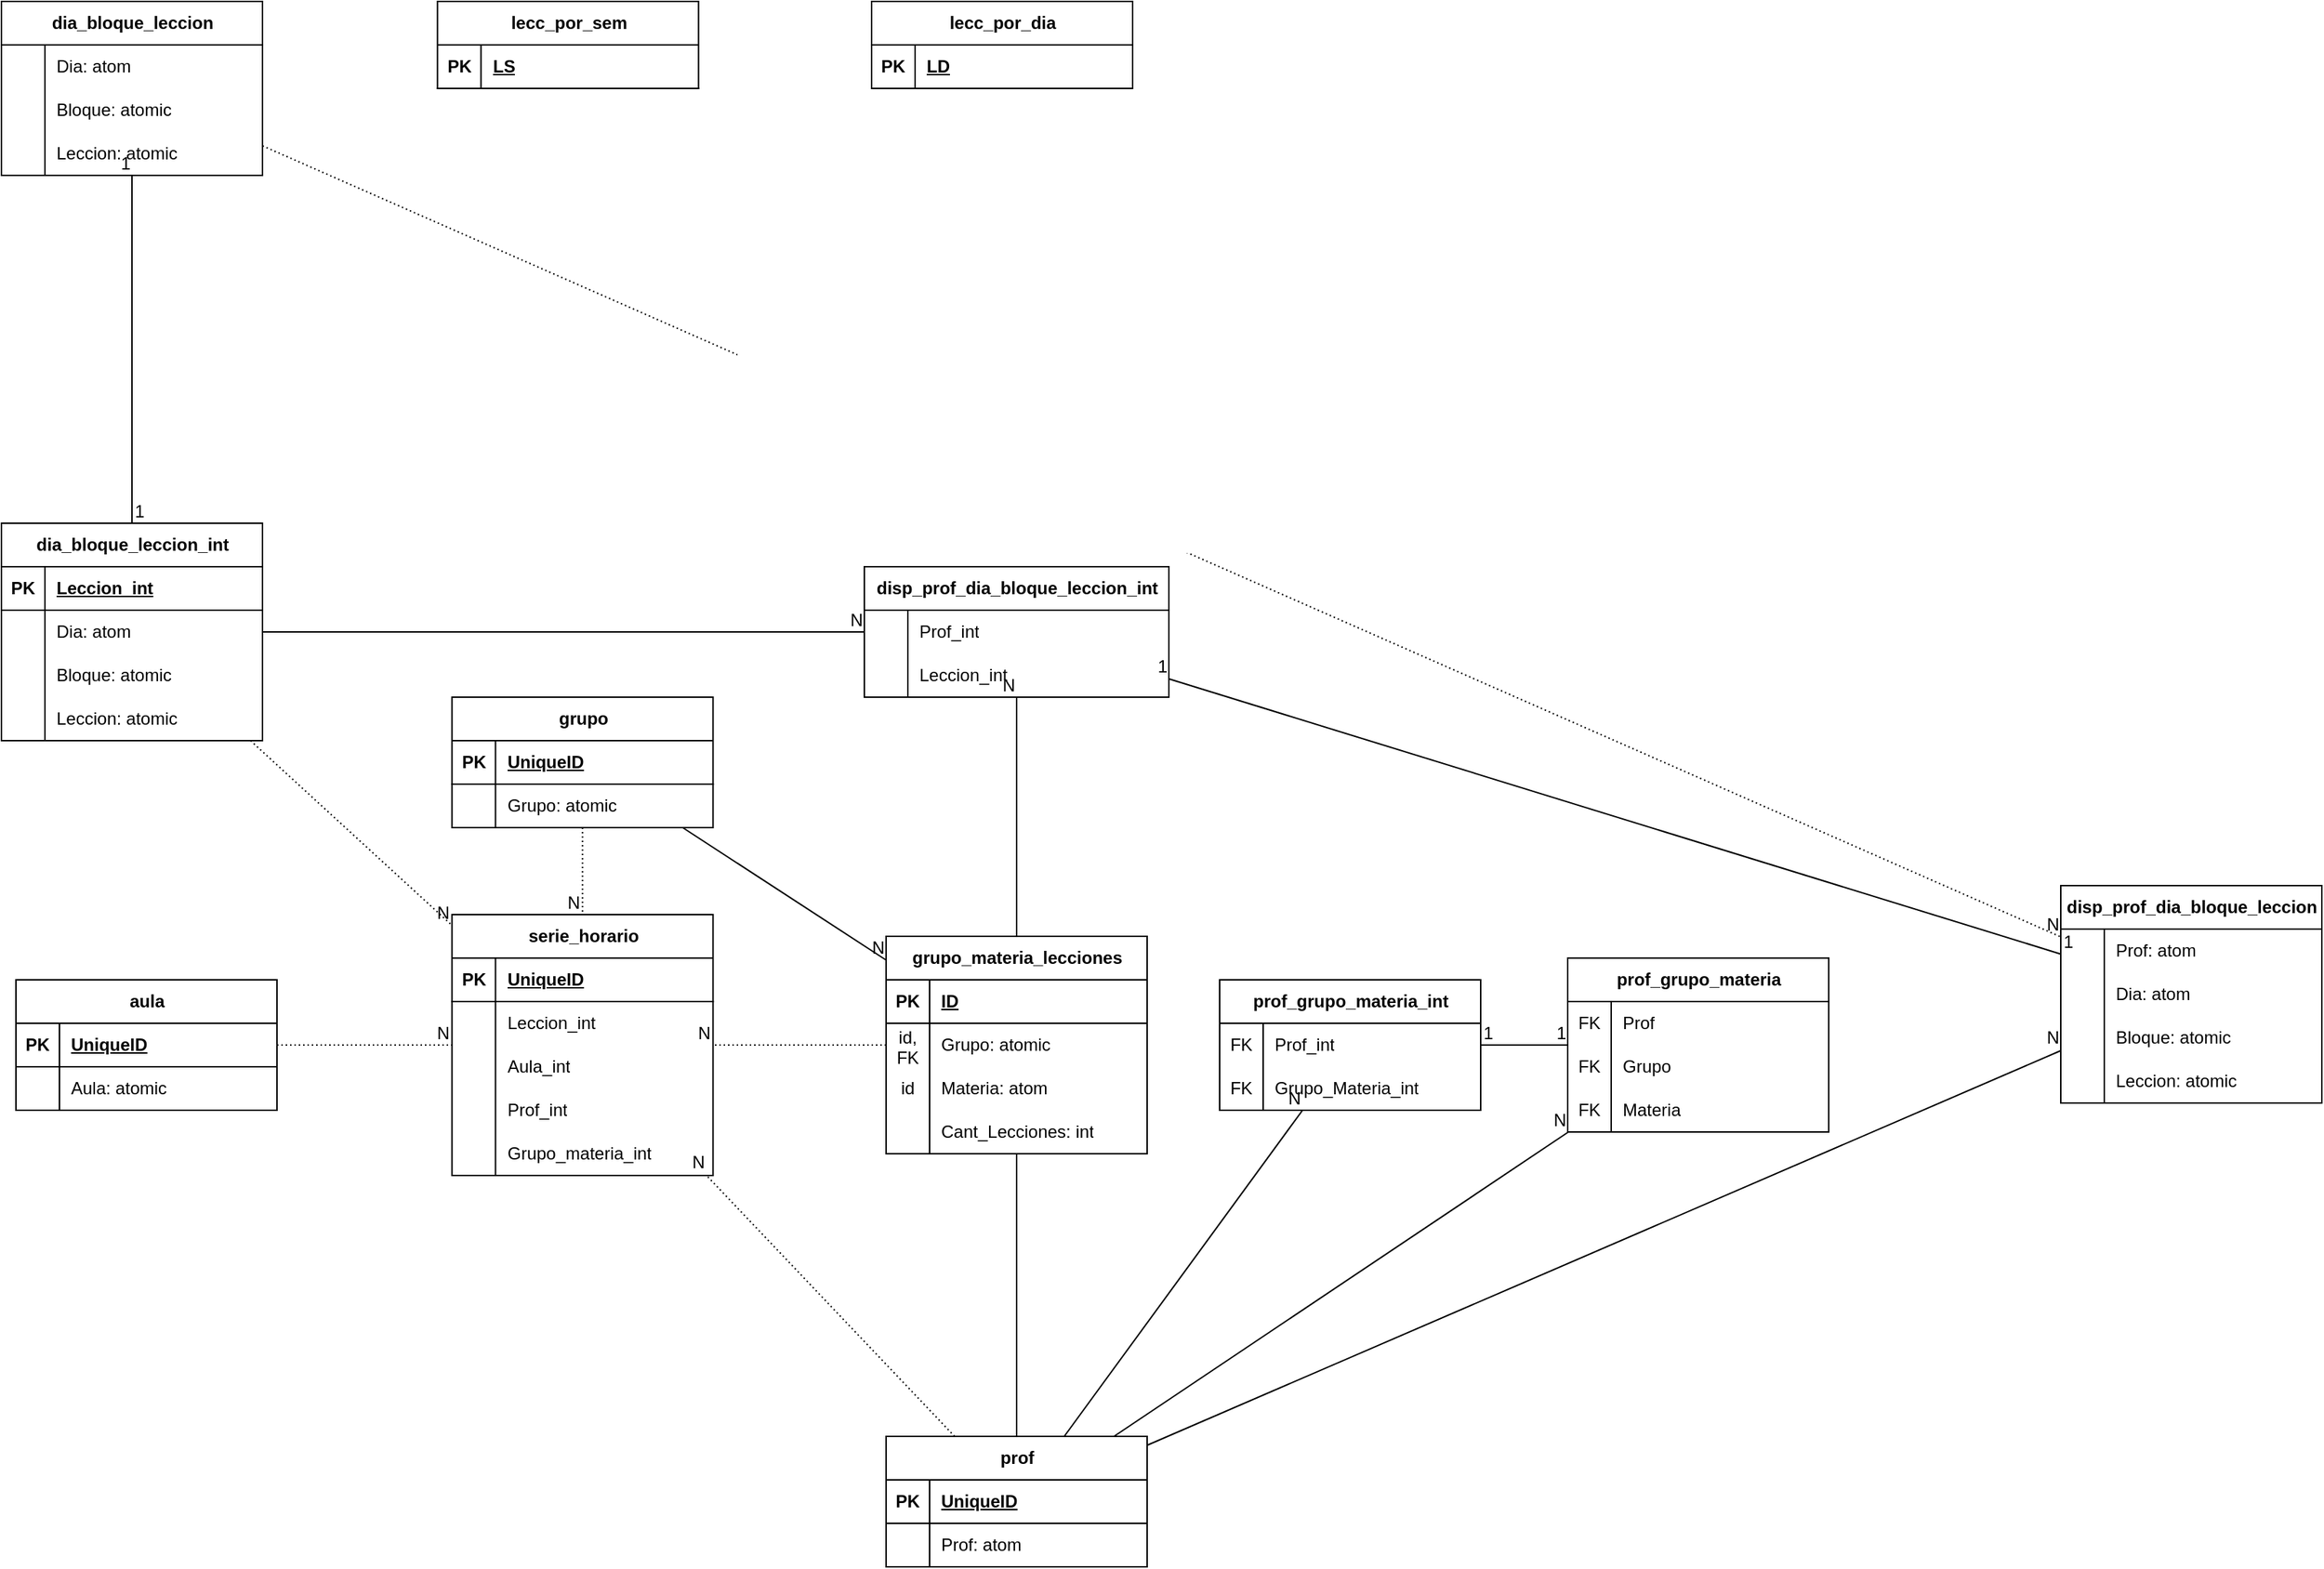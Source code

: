 <mxfile version="28.0.6">
  <diagram name="Page-1" id="GeTILX0_y5l8tgD7iR8F">
    <mxGraphModel dx="2225" dy="1117" grid="1" gridSize="10" guides="1" tooltips="1" connect="1" arrows="1" fold="1" page="1" pageScale="1" pageWidth="1100" pageHeight="850" math="0" shadow="0">
      <root>
        <mxCell id="0" />
        <mxCell id="1" parent="0" />
        <mxCell id="hDhLvtuu5sf_86cTKNf_-22" value="grupo" style="shape=table;startSize=30;container=1;collapsible=1;childLayout=tableLayout;fixedRows=1;rowLines=0;fontStyle=1;align=center;resizeLast=1;html=1;" vertex="1" parent="1">
          <mxGeometry x="490.68" y="520" width="180" height="90" as="geometry">
            <mxRectangle x="190" y="260" width="70" height="30" as="alternateBounds" />
          </mxGeometry>
        </mxCell>
        <mxCell id="hDhLvtuu5sf_86cTKNf_-23" value="" style="shape=tableRow;horizontal=0;startSize=0;swimlaneHead=0;swimlaneBody=0;fillColor=none;collapsible=0;dropTarget=0;points=[[0,0.5],[1,0.5]];portConstraint=eastwest;top=0;left=0;right=0;bottom=1;" vertex="1" parent="hDhLvtuu5sf_86cTKNf_-22">
          <mxGeometry y="30" width="180" height="30" as="geometry" />
        </mxCell>
        <mxCell id="hDhLvtuu5sf_86cTKNf_-24" value="PK" style="shape=partialRectangle;connectable=0;fillColor=none;top=0;left=0;bottom=0;right=0;fontStyle=1;overflow=hidden;whiteSpace=wrap;html=1;" vertex="1" parent="hDhLvtuu5sf_86cTKNf_-23">
          <mxGeometry width="30" height="30" as="geometry">
            <mxRectangle width="30" height="30" as="alternateBounds" />
          </mxGeometry>
        </mxCell>
        <mxCell id="hDhLvtuu5sf_86cTKNf_-25" value="UniqueID" style="shape=partialRectangle;connectable=0;fillColor=none;top=0;left=0;bottom=0;right=0;align=left;spacingLeft=6;fontStyle=5;overflow=hidden;whiteSpace=wrap;html=1;" vertex="1" parent="hDhLvtuu5sf_86cTKNf_-23">
          <mxGeometry x="30" width="150" height="30" as="geometry">
            <mxRectangle width="150" height="30" as="alternateBounds" />
          </mxGeometry>
        </mxCell>
        <mxCell id="hDhLvtuu5sf_86cTKNf_-26" value="" style="shape=tableRow;horizontal=0;startSize=0;swimlaneHead=0;swimlaneBody=0;fillColor=none;collapsible=0;dropTarget=0;points=[[0,0.5],[1,0.5]];portConstraint=eastwest;top=0;left=0;right=0;bottom=0;" vertex="1" parent="hDhLvtuu5sf_86cTKNf_-22">
          <mxGeometry y="60" width="180" height="30" as="geometry" />
        </mxCell>
        <mxCell id="hDhLvtuu5sf_86cTKNf_-27" value="" style="shape=partialRectangle;connectable=0;fillColor=none;top=0;left=0;bottom=0;right=0;editable=1;overflow=hidden;whiteSpace=wrap;html=1;" vertex="1" parent="hDhLvtuu5sf_86cTKNf_-26">
          <mxGeometry width="30" height="30" as="geometry">
            <mxRectangle width="30" height="30" as="alternateBounds" />
          </mxGeometry>
        </mxCell>
        <mxCell id="hDhLvtuu5sf_86cTKNf_-28" value="Grupo: atomic" style="shape=partialRectangle;connectable=0;fillColor=none;top=0;left=0;bottom=0;right=0;align=left;spacingLeft=6;overflow=hidden;whiteSpace=wrap;html=1;" vertex="1" parent="hDhLvtuu5sf_86cTKNf_-26">
          <mxGeometry x="30" width="150" height="30" as="geometry">
            <mxRectangle width="150" height="30" as="alternateBounds" />
          </mxGeometry>
        </mxCell>
        <mxCell id="hDhLvtuu5sf_86cTKNf_-56" value="lecc_por_dia" style="shape=table;startSize=30;container=1;collapsible=1;childLayout=tableLayout;fixedRows=1;rowLines=0;fontStyle=1;align=center;resizeLast=1;html=1;" vertex="1" parent="1">
          <mxGeometry x="780" y="40" width="180" height="60" as="geometry" />
        </mxCell>
        <mxCell id="hDhLvtuu5sf_86cTKNf_-57" value="" style="shape=tableRow;horizontal=0;startSize=0;swimlaneHead=0;swimlaneBody=0;fillColor=none;collapsible=0;dropTarget=0;points=[[0,0.5],[1,0.5]];portConstraint=eastwest;top=0;left=0;right=0;bottom=1;" vertex="1" parent="hDhLvtuu5sf_86cTKNf_-56">
          <mxGeometry y="30" width="180" height="30" as="geometry" />
        </mxCell>
        <mxCell id="hDhLvtuu5sf_86cTKNf_-58" value="PK" style="shape=partialRectangle;connectable=0;fillColor=none;top=0;left=0;bottom=0;right=0;fontStyle=1;overflow=hidden;whiteSpace=wrap;html=1;" vertex="1" parent="hDhLvtuu5sf_86cTKNf_-57">
          <mxGeometry width="30" height="30" as="geometry">
            <mxRectangle width="30" height="30" as="alternateBounds" />
          </mxGeometry>
        </mxCell>
        <mxCell id="hDhLvtuu5sf_86cTKNf_-59" value="LD" style="shape=partialRectangle;connectable=0;fillColor=none;top=0;left=0;bottom=0;right=0;align=left;spacingLeft=6;fontStyle=5;overflow=hidden;whiteSpace=wrap;html=1;" vertex="1" parent="hDhLvtuu5sf_86cTKNf_-57">
          <mxGeometry x="30" width="150" height="30" as="geometry">
            <mxRectangle width="150" height="30" as="alternateBounds" />
          </mxGeometry>
        </mxCell>
        <mxCell id="hDhLvtuu5sf_86cTKNf_-61" value="aula" style="shape=table;startSize=30;container=1;collapsible=1;childLayout=tableLayout;fixedRows=1;rowLines=0;fontStyle=1;align=center;resizeLast=1;html=1;" vertex="1" parent="1">
          <mxGeometry x="190" y="715" width="180" height="90" as="geometry">
            <mxRectangle x="190" y="260" width="70" height="30" as="alternateBounds" />
          </mxGeometry>
        </mxCell>
        <mxCell id="hDhLvtuu5sf_86cTKNf_-62" value="" style="shape=tableRow;horizontal=0;startSize=0;swimlaneHead=0;swimlaneBody=0;fillColor=none;collapsible=0;dropTarget=0;points=[[0,0.5],[1,0.5]];portConstraint=eastwest;top=0;left=0;right=0;bottom=1;" vertex="1" parent="hDhLvtuu5sf_86cTKNf_-61">
          <mxGeometry y="30" width="180" height="30" as="geometry" />
        </mxCell>
        <mxCell id="hDhLvtuu5sf_86cTKNf_-63" value="PK" style="shape=partialRectangle;connectable=0;fillColor=none;top=0;left=0;bottom=0;right=0;fontStyle=1;overflow=hidden;whiteSpace=wrap;html=1;" vertex="1" parent="hDhLvtuu5sf_86cTKNf_-62">
          <mxGeometry width="30" height="30" as="geometry">
            <mxRectangle width="30" height="30" as="alternateBounds" />
          </mxGeometry>
        </mxCell>
        <mxCell id="hDhLvtuu5sf_86cTKNf_-64" value="UniqueID" style="shape=partialRectangle;connectable=0;fillColor=none;top=0;left=0;bottom=0;right=0;align=left;spacingLeft=6;fontStyle=5;overflow=hidden;whiteSpace=wrap;html=1;" vertex="1" parent="hDhLvtuu5sf_86cTKNf_-62">
          <mxGeometry x="30" width="150" height="30" as="geometry">
            <mxRectangle width="150" height="30" as="alternateBounds" />
          </mxGeometry>
        </mxCell>
        <mxCell id="hDhLvtuu5sf_86cTKNf_-65" value="" style="shape=tableRow;horizontal=0;startSize=0;swimlaneHead=0;swimlaneBody=0;fillColor=none;collapsible=0;dropTarget=0;points=[[0,0.5],[1,0.5]];portConstraint=eastwest;top=0;left=0;right=0;bottom=0;" vertex="1" parent="hDhLvtuu5sf_86cTKNf_-61">
          <mxGeometry y="60" width="180" height="30" as="geometry" />
        </mxCell>
        <mxCell id="hDhLvtuu5sf_86cTKNf_-66" value="" style="shape=partialRectangle;connectable=0;fillColor=none;top=0;left=0;bottom=0;right=0;editable=1;overflow=hidden;whiteSpace=wrap;html=1;" vertex="1" parent="hDhLvtuu5sf_86cTKNf_-65">
          <mxGeometry width="30" height="30" as="geometry">
            <mxRectangle width="30" height="30" as="alternateBounds" />
          </mxGeometry>
        </mxCell>
        <mxCell id="hDhLvtuu5sf_86cTKNf_-67" value="Aula: atomic" style="shape=partialRectangle;connectable=0;fillColor=none;top=0;left=0;bottom=0;right=0;align=left;spacingLeft=6;overflow=hidden;whiteSpace=wrap;html=1;" vertex="1" parent="hDhLvtuu5sf_86cTKNf_-65">
          <mxGeometry x="30" width="150" height="30" as="geometry">
            <mxRectangle width="150" height="30" as="alternateBounds" />
          </mxGeometry>
        </mxCell>
        <mxCell id="hDhLvtuu5sf_86cTKNf_-72" value="prof" style="shape=table;startSize=30;container=1;collapsible=1;childLayout=tableLayout;fixedRows=1;rowLines=0;fontStyle=1;align=center;resizeLast=1;html=1;" vertex="1" parent="1">
          <mxGeometry x="790" y="1030" width="180" height="90" as="geometry">
            <mxRectangle x="190" y="260" width="70" height="30" as="alternateBounds" />
          </mxGeometry>
        </mxCell>
        <mxCell id="hDhLvtuu5sf_86cTKNf_-73" value="" style="shape=tableRow;horizontal=0;startSize=0;swimlaneHead=0;swimlaneBody=0;fillColor=none;collapsible=0;dropTarget=0;points=[[0,0.5],[1,0.5]];portConstraint=eastwest;top=0;left=0;right=0;bottom=1;" vertex="1" parent="hDhLvtuu5sf_86cTKNf_-72">
          <mxGeometry y="30" width="180" height="30" as="geometry" />
        </mxCell>
        <mxCell id="hDhLvtuu5sf_86cTKNf_-74" value="PK" style="shape=partialRectangle;connectable=0;fillColor=none;top=0;left=0;bottom=0;right=0;fontStyle=1;overflow=hidden;whiteSpace=wrap;html=1;" vertex="1" parent="hDhLvtuu5sf_86cTKNf_-73">
          <mxGeometry width="30" height="30" as="geometry">
            <mxRectangle width="30" height="30" as="alternateBounds" />
          </mxGeometry>
        </mxCell>
        <mxCell id="hDhLvtuu5sf_86cTKNf_-75" value="UniqueID" style="shape=partialRectangle;connectable=0;fillColor=none;top=0;left=0;bottom=0;right=0;align=left;spacingLeft=6;fontStyle=5;overflow=hidden;whiteSpace=wrap;html=1;" vertex="1" parent="hDhLvtuu5sf_86cTKNf_-73">
          <mxGeometry x="30" width="150" height="30" as="geometry">
            <mxRectangle width="150" height="30" as="alternateBounds" />
          </mxGeometry>
        </mxCell>
        <mxCell id="hDhLvtuu5sf_86cTKNf_-76" value="" style="shape=tableRow;horizontal=0;startSize=0;swimlaneHead=0;swimlaneBody=0;fillColor=none;collapsible=0;dropTarget=0;points=[[0,0.5],[1,0.5]];portConstraint=eastwest;top=0;left=0;right=0;bottom=0;" vertex="1" parent="hDhLvtuu5sf_86cTKNf_-72">
          <mxGeometry y="60" width="180" height="30" as="geometry" />
        </mxCell>
        <mxCell id="hDhLvtuu5sf_86cTKNf_-77" value="" style="shape=partialRectangle;connectable=0;fillColor=none;top=0;left=0;bottom=0;right=0;editable=1;overflow=hidden;whiteSpace=wrap;html=1;" vertex="1" parent="hDhLvtuu5sf_86cTKNf_-76">
          <mxGeometry width="30" height="30" as="geometry">
            <mxRectangle width="30" height="30" as="alternateBounds" />
          </mxGeometry>
        </mxCell>
        <mxCell id="hDhLvtuu5sf_86cTKNf_-78" value="Prof: atom" style="shape=partialRectangle;connectable=0;fillColor=none;top=0;left=0;bottom=0;right=0;align=left;spacingLeft=6;overflow=hidden;whiteSpace=wrap;html=1;" vertex="1" parent="hDhLvtuu5sf_86cTKNf_-76">
          <mxGeometry x="30" width="150" height="30" as="geometry">
            <mxRectangle width="150" height="30" as="alternateBounds" />
          </mxGeometry>
        </mxCell>
        <mxCell id="hDhLvtuu5sf_86cTKNf_-96" value="prof_grupo_materia" style="shape=table;startSize=30;container=1;collapsible=1;childLayout=tableLayout;fixedRows=1;rowLines=0;fontStyle=1;align=center;resizeLast=1;html=1;" vertex="1" parent="1">
          <mxGeometry x="1260" y="700" width="180" height="120" as="geometry" />
        </mxCell>
        <mxCell id="hDhLvtuu5sf_86cTKNf_-100" value="" style="shape=tableRow;horizontal=0;startSize=0;swimlaneHead=0;swimlaneBody=0;fillColor=none;collapsible=0;dropTarget=0;points=[[0,0.5],[1,0.5]];portConstraint=eastwest;top=0;left=0;right=0;bottom=0;" vertex="1" parent="hDhLvtuu5sf_86cTKNf_-96">
          <mxGeometry y="30" width="180" height="30" as="geometry" />
        </mxCell>
        <mxCell id="hDhLvtuu5sf_86cTKNf_-101" value="FK" style="shape=partialRectangle;connectable=0;fillColor=none;top=0;left=0;bottom=0;right=0;editable=1;overflow=hidden;whiteSpace=wrap;html=1;" vertex="1" parent="hDhLvtuu5sf_86cTKNf_-100">
          <mxGeometry width="30" height="30" as="geometry">
            <mxRectangle width="30" height="30" as="alternateBounds" />
          </mxGeometry>
        </mxCell>
        <mxCell id="hDhLvtuu5sf_86cTKNf_-102" value="Prof" style="shape=partialRectangle;connectable=0;fillColor=none;top=0;left=0;bottom=0;right=0;align=left;spacingLeft=6;overflow=hidden;whiteSpace=wrap;html=1;" vertex="1" parent="hDhLvtuu5sf_86cTKNf_-100">
          <mxGeometry x="30" width="150" height="30" as="geometry">
            <mxRectangle width="150" height="30" as="alternateBounds" />
          </mxGeometry>
        </mxCell>
        <mxCell id="hDhLvtuu5sf_86cTKNf_-103" value="" style="shape=tableRow;horizontal=0;startSize=0;swimlaneHead=0;swimlaneBody=0;fillColor=none;collapsible=0;dropTarget=0;points=[[0,0.5],[1,0.5]];portConstraint=eastwest;top=0;left=0;right=0;bottom=0;" vertex="1" parent="hDhLvtuu5sf_86cTKNf_-96">
          <mxGeometry y="60" width="180" height="30" as="geometry" />
        </mxCell>
        <mxCell id="hDhLvtuu5sf_86cTKNf_-104" value="FK" style="shape=partialRectangle;connectable=0;fillColor=none;top=0;left=0;bottom=0;right=0;editable=1;overflow=hidden;whiteSpace=wrap;html=1;" vertex="1" parent="hDhLvtuu5sf_86cTKNf_-103">
          <mxGeometry width="30" height="30" as="geometry">
            <mxRectangle width="30" height="30" as="alternateBounds" />
          </mxGeometry>
        </mxCell>
        <mxCell id="hDhLvtuu5sf_86cTKNf_-105" value="Grupo" style="shape=partialRectangle;connectable=0;fillColor=none;top=0;left=0;bottom=0;right=0;align=left;spacingLeft=6;overflow=hidden;whiteSpace=wrap;html=1;" vertex="1" parent="hDhLvtuu5sf_86cTKNf_-103">
          <mxGeometry x="30" width="150" height="30" as="geometry">
            <mxRectangle width="150" height="30" as="alternateBounds" />
          </mxGeometry>
        </mxCell>
        <mxCell id="hDhLvtuu5sf_86cTKNf_-106" value="" style="shape=tableRow;horizontal=0;startSize=0;swimlaneHead=0;swimlaneBody=0;fillColor=none;collapsible=0;dropTarget=0;points=[[0,0.5],[1,0.5]];portConstraint=eastwest;top=0;left=0;right=0;bottom=0;" vertex="1" parent="hDhLvtuu5sf_86cTKNf_-96">
          <mxGeometry y="90" width="180" height="30" as="geometry" />
        </mxCell>
        <mxCell id="hDhLvtuu5sf_86cTKNf_-107" value="FK" style="shape=partialRectangle;connectable=0;fillColor=none;top=0;left=0;bottom=0;right=0;editable=1;overflow=hidden;whiteSpace=wrap;html=1;" vertex="1" parent="hDhLvtuu5sf_86cTKNf_-106">
          <mxGeometry width="30" height="30" as="geometry">
            <mxRectangle width="30" height="30" as="alternateBounds" />
          </mxGeometry>
        </mxCell>
        <mxCell id="hDhLvtuu5sf_86cTKNf_-108" value="Materia" style="shape=partialRectangle;connectable=0;fillColor=none;top=0;left=0;bottom=0;right=0;align=left;spacingLeft=6;overflow=hidden;whiteSpace=wrap;html=1;" vertex="1" parent="hDhLvtuu5sf_86cTKNf_-106">
          <mxGeometry x="30" width="150" height="30" as="geometry">
            <mxRectangle width="150" height="30" as="alternateBounds" />
          </mxGeometry>
        </mxCell>
        <mxCell id="hDhLvtuu5sf_86cTKNf_-128" value="serie_horario" style="shape=table;startSize=30;container=1;collapsible=1;childLayout=tableLayout;fixedRows=1;rowLines=0;fontStyle=1;align=center;resizeLast=1;html=1;" vertex="1" parent="1">
          <mxGeometry x="490.68" y="670" width="180" height="180" as="geometry" />
        </mxCell>
        <mxCell id="hDhLvtuu5sf_86cTKNf_-129" value="" style="shape=tableRow;horizontal=0;startSize=0;swimlaneHead=0;swimlaneBody=0;fillColor=none;collapsible=0;dropTarget=0;points=[[0,0.5],[1,0.5]];portConstraint=eastwest;top=0;left=0;right=0;bottom=1;" vertex="1" parent="hDhLvtuu5sf_86cTKNf_-128">
          <mxGeometry y="30" width="180" height="30" as="geometry" />
        </mxCell>
        <mxCell id="hDhLvtuu5sf_86cTKNf_-130" value="PK" style="shape=partialRectangle;connectable=0;fillColor=none;top=0;left=0;bottom=0;right=0;fontStyle=1;overflow=hidden;whiteSpace=wrap;html=1;" vertex="1" parent="hDhLvtuu5sf_86cTKNf_-129">
          <mxGeometry width="30" height="30" as="geometry">
            <mxRectangle width="30" height="30" as="alternateBounds" />
          </mxGeometry>
        </mxCell>
        <mxCell id="hDhLvtuu5sf_86cTKNf_-131" value="UniqueID" style="shape=partialRectangle;connectable=0;fillColor=none;top=0;left=0;bottom=0;right=0;align=left;spacingLeft=6;fontStyle=5;overflow=hidden;whiteSpace=wrap;html=1;" vertex="1" parent="hDhLvtuu5sf_86cTKNf_-129">
          <mxGeometry x="30" width="150" height="30" as="geometry">
            <mxRectangle width="150" height="30" as="alternateBounds" />
          </mxGeometry>
        </mxCell>
        <mxCell id="hDhLvtuu5sf_86cTKNf_-132" value="" style="shape=tableRow;horizontal=0;startSize=0;swimlaneHead=0;swimlaneBody=0;fillColor=none;collapsible=0;dropTarget=0;points=[[0,0.5],[1,0.5]];portConstraint=eastwest;top=0;left=0;right=0;bottom=0;" vertex="1" parent="hDhLvtuu5sf_86cTKNf_-128">
          <mxGeometry y="60" width="180" height="30" as="geometry" />
        </mxCell>
        <mxCell id="hDhLvtuu5sf_86cTKNf_-133" value="" style="shape=partialRectangle;connectable=0;fillColor=none;top=0;left=0;bottom=0;right=0;editable=1;overflow=hidden;whiteSpace=wrap;html=1;" vertex="1" parent="hDhLvtuu5sf_86cTKNf_-132">
          <mxGeometry width="30" height="30" as="geometry">
            <mxRectangle width="30" height="30" as="alternateBounds" />
          </mxGeometry>
        </mxCell>
        <mxCell id="hDhLvtuu5sf_86cTKNf_-134" value="Leccion_int" style="shape=partialRectangle;connectable=0;fillColor=none;top=0;left=0;bottom=0;right=0;align=left;spacingLeft=6;overflow=hidden;whiteSpace=wrap;html=1;" vertex="1" parent="hDhLvtuu5sf_86cTKNf_-132">
          <mxGeometry x="30" width="150" height="30" as="geometry">
            <mxRectangle width="150" height="30" as="alternateBounds" />
          </mxGeometry>
        </mxCell>
        <mxCell id="hDhLvtuu5sf_86cTKNf_-135" value="" style="shape=tableRow;horizontal=0;startSize=0;swimlaneHead=0;swimlaneBody=0;fillColor=none;collapsible=0;dropTarget=0;points=[[0,0.5],[1,0.5]];portConstraint=eastwest;top=0;left=0;right=0;bottom=0;" vertex="1" parent="hDhLvtuu5sf_86cTKNf_-128">
          <mxGeometry y="90" width="180" height="30" as="geometry" />
        </mxCell>
        <mxCell id="hDhLvtuu5sf_86cTKNf_-136" value="" style="shape=partialRectangle;connectable=0;fillColor=none;top=0;left=0;bottom=0;right=0;editable=1;overflow=hidden;whiteSpace=wrap;html=1;" vertex="1" parent="hDhLvtuu5sf_86cTKNf_-135">
          <mxGeometry width="30" height="30" as="geometry">
            <mxRectangle width="30" height="30" as="alternateBounds" />
          </mxGeometry>
        </mxCell>
        <mxCell id="hDhLvtuu5sf_86cTKNf_-137" value="Aula_int" style="shape=partialRectangle;connectable=0;fillColor=none;top=0;left=0;bottom=0;right=0;align=left;spacingLeft=6;overflow=hidden;whiteSpace=wrap;html=1;" vertex="1" parent="hDhLvtuu5sf_86cTKNf_-135">
          <mxGeometry x="30" width="150" height="30" as="geometry">
            <mxRectangle width="150" height="30" as="alternateBounds" />
          </mxGeometry>
        </mxCell>
        <mxCell id="hDhLvtuu5sf_86cTKNf_-138" value="" style="shape=tableRow;horizontal=0;startSize=0;swimlaneHead=0;swimlaneBody=0;fillColor=none;collapsible=0;dropTarget=0;points=[[0,0.5],[1,0.5]];portConstraint=eastwest;top=0;left=0;right=0;bottom=0;" vertex="1" parent="hDhLvtuu5sf_86cTKNf_-128">
          <mxGeometry y="120" width="180" height="30" as="geometry" />
        </mxCell>
        <mxCell id="hDhLvtuu5sf_86cTKNf_-139" value="" style="shape=partialRectangle;connectable=0;fillColor=none;top=0;left=0;bottom=0;right=0;editable=1;overflow=hidden;whiteSpace=wrap;html=1;" vertex="1" parent="hDhLvtuu5sf_86cTKNf_-138">
          <mxGeometry width="30" height="30" as="geometry">
            <mxRectangle width="30" height="30" as="alternateBounds" />
          </mxGeometry>
        </mxCell>
        <mxCell id="hDhLvtuu5sf_86cTKNf_-140" value="Prof_int" style="shape=partialRectangle;connectable=0;fillColor=none;top=0;left=0;bottom=0;right=0;align=left;spacingLeft=6;overflow=hidden;whiteSpace=wrap;html=1;" vertex="1" parent="hDhLvtuu5sf_86cTKNf_-138">
          <mxGeometry x="30" width="150" height="30" as="geometry">
            <mxRectangle width="150" height="30" as="alternateBounds" />
          </mxGeometry>
        </mxCell>
        <mxCell id="hDhLvtuu5sf_86cTKNf_-141" value="" style="shape=tableRow;horizontal=0;startSize=0;swimlaneHead=0;swimlaneBody=0;fillColor=none;collapsible=0;dropTarget=0;points=[[0,0.5],[1,0.5]];portConstraint=eastwest;top=0;left=0;right=0;bottom=0;" vertex="1" parent="hDhLvtuu5sf_86cTKNf_-128">
          <mxGeometry y="150" width="180" height="30" as="geometry" />
        </mxCell>
        <mxCell id="hDhLvtuu5sf_86cTKNf_-142" value="" style="shape=partialRectangle;connectable=0;fillColor=none;top=0;left=0;bottom=0;right=0;editable=1;overflow=hidden;whiteSpace=wrap;html=1;" vertex="1" parent="hDhLvtuu5sf_86cTKNf_-141">
          <mxGeometry width="30" height="30" as="geometry">
            <mxRectangle width="30" height="30" as="alternateBounds" />
          </mxGeometry>
        </mxCell>
        <mxCell id="hDhLvtuu5sf_86cTKNf_-143" value="Grupo_materia_int" style="shape=partialRectangle;connectable=0;fillColor=none;top=0;left=0;bottom=0;right=0;align=left;spacingLeft=6;overflow=hidden;whiteSpace=wrap;html=1;" vertex="1" parent="hDhLvtuu5sf_86cTKNf_-141">
          <mxGeometry x="30" width="150" height="30" as="geometry">
            <mxRectangle width="150" height="30" as="alternateBounds" />
          </mxGeometry>
        </mxCell>
        <mxCell id="hDhLvtuu5sf_86cTKNf_-154" value="" style="endArrow=none;html=1;rounded=0;dashed=1;dashPattern=1 2;" edge="1" parent="1" source="hDhLvtuu5sf_86cTKNf_-61" target="hDhLvtuu5sf_86cTKNf_-128">
          <mxGeometry relative="1" as="geometry">
            <mxPoint x="610" y="-150" as="sourcePoint" />
            <mxPoint x="770" y="-150" as="targetPoint" />
          </mxGeometry>
        </mxCell>
        <mxCell id="hDhLvtuu5sf_86cTKNf_-155" value="N" style="resizable=0;html=1;whiteSpace=wrap;align=right;verticalAlign=bottom;" connectable="0" vertex="1" parent="hDhLvtuu5sf_86cTKNf_-154">
          <mxGeometry x="1" relative="1" as="geometry" />
        </mxCell>
        <mxCell id="hDhLvtuu5sf_86cTKNf_-156" value="" style="endArrow=none;html=1;rounded=0;dashed=1;dashPattern=1 2;" edge="1" parent="1" source="hDhLvtuu5sf_86cTKNf_-22" target="hDhLvtuu5sf_86cTKNf_-128">
          <mxGeometry relative="1" as="geometry">
            <mxPoint x="580.68" y="660" as="sourcePoint" />
            <mxPoint x="860.68" y="170" as="targetPoint" />
          </mxGeometry>
        </mxCell>
        <mxCell id="hDhLvtuu5sf_86cTKNf_-157" value="N" style="resizable=0;html=1;whiteSpace=wrap;align=right;verticalAlign=bottom;" connectable="0" vertex="1" parent="hDhLvtuu5sf_86cTKNf_-156">
          <mxGeometry x="1" relative="1" as="geometry" />
        </mxCell>
        <mxCell id="hDhLvtuu5sf_86cTKNf_-160" value="" style="endArrow=none;html=1;rounded=0;dashed=1;dashPattern=1 2;" edge="1" parent="1" source="hDhLvtuu5sf_86cTKNf_-72" target="hDhLvtuu5sf_86cTKNf_-128">
          <mxGeometry relative="1" as="geometry">
            <mxPoint x="890" y="220" as="sourcePoint" />
            <mxPoint x="1050" y="220" as="targetPoint" />
          </mxGeometry>
        </mxCell>
        <mxCell id="hDhLvtuu5sf_86cTKNf_-161" value="N" style="resizable=0;html=1;whiteSpace=wrap;align=right;verticalAlign=bottom;" connectable="0" vertex="1" parent="hDhLvtuu5sf_86cTKNf_-160">
          <mxGeometry x="1" relative="1" as="geometry" />
        </mxCell>
        <mxCell id="hDhLvtuu5sf_86cTKNf_-162" value="" style="endArrow=none;html=1;rounded=0;dashed=1;dashPattern=1 2;" edge="1" parent="1" source="hDhLvtuu5sf_86cTKNf_-80" target="hDhLvtuu5sf_86cTKNf_-128">
          <mxGeometry relative="1" as="geometry">
            <mxPoint x="630" y="140" as="sourcePoint" />
            <mxPoint x="790" y="140" as="targetPoint" />
          </mxGeometry>
        </mxCell>
        <mxCell id="hDhLvtuu5sf_86cTKNf_-163" value="N" style="resizable=0;html=1;whiteSpace=wrap;align=right;verticalAlign=bottom;" connectable="0" vertex="1" parent="hDhLvtuu5sf_86cTKNf_-162">
          <mxGeometry x="1" relative="1" as="geometry" />
        </mxCell>
        <mxCell id="hDhLvtuu5sf_86cTKNf_-164" value="dia_bloque_leccion" style="shape=table;startSize=30;container=1;collapsible=1;childLayout=tableLayout;fixedRows=1;rowLines=0;fontStyle=1;align=center;resizeLast=1;html=1;" vertex="1" parent="1">
          <mxGeometry x="180" y="40" width="180" height="120" as="geometry" />
        </mxCell>
        <mxCell id="hDhLvtuu5sf_86cTKNf_-168" value="" style="shape=tableRow;horizontal=0;startSize=0;swimlaneHead=0;swimlaneBody=0;fillColor=none;collapsible=0;dropTarget=0;points=[[0,0.5],[1,0.5]];portConstraint=eastwest;top=0;left=0;right=0;bottom=0;" vertex="1" parent="hDhLvtuu5sf_86cTKNf_-164">
          <mxGeometry y="30" width="180" height="30" as="geometry" />
        </mxCell>
        <mxCell id="hDhLvtuu5sf_86cTKNf_-169" value="" style="shape=partialRectangle;connectable=0;fillColor=none;top=0;left=0;bottom=0;right=0;editable=1;overflow=hidden;whiteSpace=wrap;html=1;" vertex="1" parent="hDhLvtuu5sf_86cTKNf_-168">
          <mxGeometry width="30" height="30" as="geometry">
            <mxRectangle width="30" height="30" as="alternateBounds" />
          </mxGeometry>
        </mxCell>
        <mxCell id="hDhLvtuu5sf_86cTKNf_-170" value="Dia: atom" style="shape=partialRectangle;connectable=0;fillColor=none;top=0;left=0;bottom=0;right=0;align=left;spacingLeft=6;overflow=hidden;whiteSpace=wrap;html=1;" vertex="1" parent="hDhLvtuu5sf_86cTKNf_-168">
          <mxGeometry x="30" width="150" height="30" as="geometry">
            <mxRectangle width="150" height="30" as="alternateBounds" />
          </mxGeometry>
        </mxCell>
        <mxCell id="hDhLvtuu5sf_86cTKNf_-171" value="" style="shape=tableRow;horizontal=0;startSize=0;swimlaneHead=0;swimlaneBody=0;fillColor=none;collapsible=0;dropTarget=0;points=[[0,0.5],[1,0.5]];portConstraint=eastwest;top=0;left=0;right=0;bottom=0;" vertex="1" parent="hDhLvtuu5sf_86cTKNf_-164">
          <mxGeometry y="60" width="180" height="30" as="geometry" />
        </mxCell>
        <mxCell id="hDhLvtuu5sf_86cTKNf_-172" value="" style="shape=partialRectangle;connectable=0;fillColor=none;top=0;left=0;bottom=0;right=0;editable=1;overflow=hidden;whiteSpace=wrap;html=1;" vertex="1" parent="hDhLvtuu5sf_86cTKNf_-171">
          <mxGeometry width="30" height="30" as="geometry">
            <mxRectangle width="30" height="30" as="alternateBounds" />
          </mxGeometry>
        </mxCell>
        <mxCell id="hDhLvtuu5sf_86cTKNf_-173" value="Bloque: atomic" style="shape=partialRectangle;connectable=0;fillColor=none;top=0;left=0;bottom=0;right=0;align=left;spacingLeft=6;overflow=hidden;whiteSpace=wrap;html=1;" vertex="1" parent="hDhLvtuu5sf_86cTKNf_-171">
          <mxGeometry x="30" width="150" height="30" as="geometry">
            <mxRectangle width="150" height="30" as="alternateBounds" />
          </mxGeometry>
        </mxCell>
        <mxCell id="hDhLvtuu5sf_86cTKNf_-174" value="" style="shape=tableRow;horizontal=0;startSize=0;swimlaneHead=0;swimlaneBody=0;fillColor=none;collapsible=0;dropTarget=0;points=[[0,0.5],[1,0.5]];portConstraint=eastwest;top=0;left=0;right=0;bottom=0;" vertex="1" parent="hDhLvtuu5sf_86cTKNf_-164">
          <mxGeometry y="90" width="180" height="30" as="geometry" />
        </mxCell>
        <mxCell id="hDhLvtuu5sf_86cTKNf_-175" value="" style="shape=partialRectangle;connectable=0;fillColor=none;top=0;left=0;bottom=0;right=0;editable=1;overflow=hidden;whiteSpace=wrap;html=1;" vertex="1" parent="hDhLvtuu5sf_86cTKNf_-174">
          <mxGeometry width="30" height="30" as="geometry">
            <mxRectangle width="30" height="30" as="alternateBounds" />
          </mxGeometry>
        </mxCell>
        <mxCell id="hDhLvtuu5sf_86cTKNf_-176" value="Leccion: atomic" style="shape=partialRectangle;connectable=0;fillColor=none;top=0;left=0;bottom=0;right=0;align=left;spacingLeft=6;overflow=hidden;whiteSpace=wrap;html=1;" vertex="1" parent="hDhLvtuu5sf_86cTKNf_-174">
          <mxGeometry x="30" width="150" height="30" as="geometry">
            <mxRectangle width="150" height="30" as="alternateBounds" />
          </mxGeometry>
        </mxCell>
        <mxCell id="hDhLvtuu5sf_86cTKNf_-177" value="dia_bloque_leccion_int" style="shape=table;startSize=30;container=1;collapsible=1;childLayout=tableLayout;fixedRows=1;rowLines=0;fontStyle=1;align=center;resizeLast=1;html=1;" vertex="1" parent="1">
          <mxGeometry x="180" y="400" width="180" height="150" as="geometry" />
        </mxCell>
        <mxCell id="hDhLvtuu5sf_86cTKNf_-178" value="" style="shape=tableRow;horizontal=0;startSize=0;swimlaneHead=0;swimlaneBody=0;fillColor=none;collapsible=0;dropTarget=0;points=[[0,0.5],[1,0.5]];portConstraint=eastwest;top=0;left=0;right=0;bottom=1;" vertex="1" parent="hDhLvtuu5sf_86cTKNf_-177">
          <mxGeometry y="30" width="180" height="30" as="geometry" />
        </mxCell>
        <mxCell id="hDhLvtuu5sf_86cTKNf_-179" value="PK" style="shape=partialRectangle;connectable=0;fillColor=none;top=0;left=0;bottom=0;right=0;fontStyle=1;overflow=hidden;whiteSpace=wrap;html=1;" vertex="1" parent="hDhLvtuu5sf_86cTKNf_-178">
          <mxGeometry width="30" height="30" as="geometry">
            <mxRectangle width="30" height="30" as="alternateBounds" />
          </mxGeometry>
        </mxCell>
        <mxCell id="hDhLvtuu5sf_86cTKNf_-180" value="Leccion_int" style="shape=partialRectangle;connectable=0;fillColor=none;top=0;left=0;bottom=0;right=0;align=left;spacingLeft=6;fontStyle=5;overflow=hidden;whiteSpace=wrap;html=1;" vertex="1" parent="hDhLvtuu5sf_86cTKNf_-178">
          <mxGeometry x="30" width="150" height="30" as="geometry">
            <mxRectangle width="150" height="30" as="alternateBounds" />
          </mxGeometry>
        </mxCell>
        <mxCell id="hDhLvtuu5sf_86cTKNf_-181" value="" style="shape=tableRow;horizontal=0;startSize=0;swimlaneHead=0;swimlaneBody=0;fillColor=none;collapsible=0;dropTarget=0;points=[[0,0.5],[1,0.5]];portConstraint=eastwest;top=0;left=0;right=0;bottom=0;" vertex="1" parent="hDhLvtuu5sf_86cTKNf_-177">
          <mxGeometry y="60" width="180" height="30" as="geometry" />
        </mxCell>
        <mxCell id="hDhLvtuu5sf_86cTKNf_-182" value="" style="shape=partialRectangle;connectable=0;fillColor=none;top=0;left=0;bottom=0;right=0;editable=1;overflow=hidden;whiteSpace=wrap;html=1;" vertex="1" parent="hDhLvtuu5sf_86cTKNf_-181">
          <mxGeometry width="30" height="30" as="geometry">
            <mxRectangle width="30" height="30" as="alternateBounds" />
          </mxGeometry>
        </mxCell>
        <mxCell id="hDhLvtuu5sf_86cTKNf_-183" value="Dia: atom" style="shape=partialRectangle;connectable=0;fillColor=none;top=0;left=0;bottom=0;right=0;align=left;spacingLeft=6;overflow=hidden;whiteSpace=wrap;html=1;" vertex="1" parent="hDhLvtuu5sf_86cTKNf_-181">
          <mxGeometry x="30" width="150" height="30" as="geometry">
            <mxRectangle width="150" height="30" as="alternateBounds" />
          </mxGeometry>
        </mxCell>
        <mxCell id="hDhLvtuu5sf_86cTKNf_-184" value="" style="shape=tableRow;horizontal=0;startSize=0;swimlaneHead=0;swimlaneBody=0;fillColor=none;collapsible=0;dropTarget=0;points=[[0,0.5],[1,0.5]];portConstraint=eastwest;top=0;left=0;right=0;bottom=0;" vertex="1" parent="hDhLvtuu5sf_86cTKNf_-177">
          <mxGeometry y="90" width="180" height="30" as="geometry" />
        </mxCell>
        <mxCell id="hDhLvtuu5sf_86cTKNf_-185" value="" style="shape=partialRectangle;connectable=0;fillColor=none;top=0;left=0;bottom=0;right=0;editable=1;overflow=hidden;whiteSpace=wrap;html=1;" vertex="1" parent="hDhLvtuu5sf_86cTKNf_-184">
          <mxGeometry width="30" height="30" as="geometry">
            <mxRectangle width="30" height="30" as="alternateBounds" />
          </mxGeometry>
        </mxCell>
        <mxCell id="hDhLvtuu5sf_86cTKNf_-186" value="Bloque: atomic" style="shape=partialRectangle;connectable=0;fillColor=none;top=0;left=0;bottom=0;right=0;align=left;spacingLeft=6;overflow=hidden;whiteSpace=wrap;html=1;" vertex="1" parent="hDhLvtuu5sf_86cTKNf_-184">
          <mxGeometry x="30" width="150" height="30" as="geometry">
            <mxRectangle width="150" height="30" as="alternateBounds" />
          </mxGeometry>
        </mxCell>
        <mxCell id="hDhLvtuu5sf_86cTKNf_-187" value="" style="shape=tableRow;horizontal=0;startSize=0;swimlaneHead=0;swimlaneBody=0;fillColor=none;collapsible=0;dropTarget=0;points=[[0,0.5],[1,0.5]];portConstraint=eastwest;top=0;left=0;right=0;bottom=0;" vertex="1" parent="hDhLvtuu5sf_86cTKNf_-177">
          <mxGeometry y="120" width="180" height="30" as="geometry" />
        </mxCell>
        <mxCell id="hDhLvtuu5sf_86cTKNf_-188" value="" style="shape=partialRectangle;connectable=0;fillColor=none;top=0;left=0;bottom=0;right=0;editable=1;overflow=hidden;whiteSpace=wrap;html=1;" vertex="1" parent="hDhLvtuu5sf_86cTKNf_-187">
          <mxGeometry width="30" height="30" as="geometry">
            <mxRectangle width="30" height="30" as="alternateBounds" />
          </mxGeometry>
        </mxCell>
        <mxCell id="hDhLvtuu5sf_86cTKNf_-189" value="Leccion: atomic" style="shape=partialRectangle;connectable=0;fillColor=none;top=0;left=0;bottom=0;right=0;align=left;spacingLeft=6;overflow=hidden;whiteSpace=wrap;html=1;" vertex="1" parent="hDhLvtuu5sf_86cTKNf_-187">
          <mxGeometry x="30" width="150" height="30" as="geometry">
            <mxRectangle width="150" height="30" as="alternateBounds" />
          </mxGeometry>
        </mxCell>
        <mxCell id="hDhLvtuu5sf_86cTKNf_-190" value="" style="endArrow=none;html=1;rounded=0;" edge="1" parent="1" source="hDhLvtuu5sf_86cTKNf_-177" target="hDhLvtuu5sf_86cTKNf_-164">
          <mxGeometry relative="1" as="geometry">
            <mxPoint x="40" y="80" as="sourcePoint" />
            <mxPoint x="200" y="80" as="targetPoint" />
          </mxGeometry>
        </mxCell>
        <mxCell id="hDhLvtuu5sf_86cTKNf_-191" value="1" style="resizable=0;html=1;whiteSpace=wrap;align=left;verticalAlign=bottom;" connectable="0" vertex="1" parent="hDhLvtuu5sf_86cTKNf_-190">
          <mxGeometry x="-1" relative="1" as="geometry" />
        </mxCell>
        <mxCell id="hDhLvtuu5sf_86cTKNf_-192" value="1" style="resizable=0;html=1;whiteSpace=wrap;align=right;verticalAlign=bottom;" connectable="0" vertex="1" parent="hDhLvtuu5sf_86cTKNf_-190">
          <mxGeometry x="1" relative="1" as="geometry" />
        </mxCell>
        <mxCell id="hDhLvtuu5sf_86cTKNf_-193" value="" style="endArrow=none;html=1;rounded=0;dashed=1;dashPattern=1 2;" edge="1" parent="1" source="hDhLvtuu5sf_86cTKNf_-177" target="hDhLvtuu5sf_86cTKNf_-128">
          <mxGeometry relative="1" as="geometry">
            <mxPoint x="290" y="30" as="sourcePoint" />
            <mxPoint x="450" y="30" as="targetPoint" />
          </mxGeometry>
        </mxCell>
        <mxCell id="hDhLvtuu5sf_86cTKNf_-194" value="N" style="resizable=0;html=1;whiteSpace=wrap;align=right;verticalAlign=bottom;" connectable="0" vertex="1" parent="hDhLvtuu5sf_86cTKNf_-193">
          <mxGeometry x="1" relative="1" as="geometry" />
        </mxCell>
        <mxCell id="hDhLvtuu5sf_86cTKNf_-208" value="disp_prof_dia_bloque_leccion" style="shape=table;startSize=30;container=1;collapsible=1;childLayout=tableLayout;fixedRows=1;rowLines=0;fontStyle=1;align=center;resizeLast=1;html=1;" vertex="1" parent="1">
          <mxGeometry x="1600" y="650" width="180" height="150" as="geometry" />
        </mxCell>
        <mxCell id="hDhLvtuu5sf_86cTKNf_-212" value="" style="shape=tableRow;horizontal=0;startSize=0;swimlaneHead=0;swimlaneBody=0;fillColor=none;collapsible=0;dropTarget=0;points=[[0,0.5],[1,0.5]];portConstraint=eastwest;top=0;left=0;right=0;bottom=0;" vertex="1" parent="hDhLvtuu5sf_86cTKNf_-208">
          <mxGeometry y="30" width="180" height="30" as="geometry" />
        </mxCell>
        <mxCell id="hDhLvtuu5sf_86cTKNf_-213" value="" style="shape=partialRectangle;connectable=0;fillColor=none;top=0;left=0;bottom=0;right=0;editable=1;overflow=hidden;whiteSpace=wrap;html=1;" vertex="1" parent="hDhLvtuu5sf_86cTKNf_-212">
          <mxGeometry width="30" height="30" as="geometry">
            <mxRectangle width="30" height="30" as="alternateBounds" />
          </mxGeometry>
        </mxCell>
        <mxCell id="hDhLvtuu5sf_86cTKNf_-214" value="Prof: atom" style="shape=partialRectangle;connectable=0;fillColor=none;top=0;left=0;bottom=0;right=0;align=left;spacingLeft=6;overflow=hidden;whiteSpace=wrap;html=1;" vertex="1" parent="hDhLvtuu5sf_86cTKNf_-212">
          <mxGeometry x="30" width="150" height="30" as="geometry">
            <mxRectangle width="150" height="30" as="alternateBounds" />
          </mxGeometry>
        </mxCell>
        <mxCell id="hDhLvtuu5sf_86cTKNf_-215" value="" style="shape=tableRow;horizontal=0;startSize=0;swimlaneHead=0;swimlaneBody=0;fillColor=none;collapsible=0;dropTarget=0;points=[[0,0.5],[1,0.5]];portConstraint=eastwest;top=0;left=0;right=0;bottom=0;" vertex="1" parent="hDhLvtuu5sf_86cTKNf_-208">
          <mxGeometry y="60" width="180" height="30" as="geometry" />
        </mxCell>
        <mxCell id="hDhLvtuu5sf_86cTKNf_-216" value="" style="shape=partialRectangle;connectable=0;fillColor=none;top=0;left=0;bottom=0;right=0;editable=1;overflow=hidden;whiteSpace=wrap;html=1;" vertex="1" parent="hDhLvtuu5sf_86cTKNf_-215">
          <mxGeometry width="30" height="30" as="geometry">
            <mxRectangle width="30" height="30" as="alternateBounds" />
          </mxGeometry>
        </mxCell>
        <mxCell id="hDhLvtuu5sf_86cTKNf_-217" value="Dia: atom" style="shape=partialRectangle;connectable=0;fillColor=none;top=0;left=0;bottom=0;right=0;align=left;spacingLeft=6;overflow=hidden;whiteSpace=wrap;html=1;" vertex="1" parent="hDhLvtuu5sf_86cTKNf_-215">
          <mxGeometry x="30" width="150" height="30" as="geometry">
            <mxRectangle width="150" height="30" as="alternateBounds" />
          </mxGeometry>
        </mxCell>
        <mxCell id="hDhLvtuu5sf_86cTKNf_-218" value="" style="shape=tableRow;horizontal=0;startSize=0;swimlaneHead=0;swimlaneBody=0;fillColor=none;collapsible=0;dropTarget=0;points=[[0,0.5],[1,0.5]];portConstraint=eastwest;top=0;left=0;right=0;bottom=0;" vertex="1" parent="hDhLvtuu5sf_86cTKNf_-208">
          <mxGeometry y="90" width="180" height="30" as="geometry" />
        </mxCell>
        <mxCell id="hDhLvtuu5sf_86cTKNf_-219" value="" style="shape=partialRectangle;connectable=0;fillColor=none;top=0;left=0;bottom=0;right=0;editable=1;overflow=hidden;whiteSpace=wrap;html=1;" vertex="1" parent="hDhLvtuu5sf_86cTKNf_-218">
          <mxGeometry width="30" height="30" as="geometry">
            <mxRectangle width="30" height="30" as="alternateBounds" />
          </mxGeometry>
        </mxCell>
        <mxCell id="hDhLvtuu5sf_86cTKNf_-220" value="Bloque: atomic" style="shape=partialRectangle;connectable=0;fillColor=none;top=0;left=0;bottom=0;right=0;align=left;spacingLeft=6;overflow=hidden;whiteSpace=wrap;html=1;" vertex="1" parent="hDhLvtuu5sf_86cTKNf_-218">
          <mxGeometry x="30" width="150" height="30" as="geometry">
            <mxRectangle width="150" height="30" as="alternateBounds" />
          </mxGeometry>
        </mxCell>
        <mxCell id="hDhLvtuu5sf_86cTKNf_-221" value="" style="shape=tableRow;horizontal=0;startSize=0;swimlaneHead=0;swimlaneBody=0;fillColor=none;collapsible=0;dropTarget=0;points=[[0,0.5],[1,0.5]];portConstraint=eastwest;top=0;left=0;right=0;bottom=0;" vertex="1" parent="hDhLvtuu5sf_86cTKNf_-208">
          <mxGeometry y="120" width="180" height="30" as="geometry" />
        </mxCell>
        <mxCell id="hDhLvtuu5sf_86cTKNf_-222" value="" style="shape=partialRectangle;connectable=0;fillColor=none;top=0;left=0;bottom=0;right=0;editable=1;overflow=hidden;whiteSpace=wrap;html=1;" vertex="1" parent="hDhLvtuu5sf_86cTKNf_-221">
          <mxGeometry width="30" height="30" as="geometry">
            <mxRectangle width="30" height="30" as="alternateBounds" />
          </mxGeometry>
        </mxCell>
        <mxCell id="hDhLvtuu5sf_86cTKNf_-223" value="Leccion: atomic" style="shape=partialRectangle;connectable=0;fillColor=none;top=0;left=0;bottom=0;right=0;align=left;spacingLeft=6;overflow=hidden;whiteSpace=wrap;html=1;" vertex="1" parent="hDhLvtuu5sf_86cTKNf_-221">
          <mxGeometry x="30" width="150" height="30" as="geometry">
            <mxRectangle width="150" height="30" as="alternateBounds" />
          </mxGeometry>
        </mxCell>
        <mxCell id="hDhLvtuu5sf_86cTKNf_-226" value="" style="endArrow=none;html=1;rounded=0;dashed=1;dashPattern=1 2;" edge="1" parent="1" source="hDhLvtuu5sf_86cTKNf_-164" target="hDhLvtuu5sf_86cTKNf_-208">
          <mxGeometry relative="1" as="geometry">
            <mxPoint x="280" y="270" as="sourcePoint" />
            <mxPoint x="440" y="270" as="targetPoint" />
          </mxGeometry>
        </mxCell>
        <mxCell id="hDhLvtuu5sf_86cTKNf_-227" value="N" style="resizable=0;html=1;whiteSpace=wrap;align=right;verticalAlign=bottom;" connectable="0" vertex="1" parent="hDhLvtuu5sf_86cTKNf_-226">
          <mxGeometry x="1" relative="1" as="geometry" />
        </mxCell>
        <mxCell id="hDhLvtuu5sf_86cTKNf_-228" value="disp_prof_dia_bloque_leccion_int" style="shape=table;startSize=30;container=1;collapsible=1;childLayout=tableLayout;fixedRows=1;rowLines=0;fontStyle=1;align=center;resizeLast=1;html=1;" vertex="1" parent="1">
          <mxGeometry x="775" y="430" width="210" height="90" as="geometry" />
        </mxCell>
        <mxCell id="hDhLvtuu5sf_86cTKNf_-229" value="" style="shape=tableRow;horizontal=0;startSize=0;swimlaneHead=0;swimlaneBody=0;fillColor=none;collapsible=0;dropTarget=0;points=[[0,0.5],[1,0.5]];portConstraint=eastwest;top=0;left=0;right=0;bottom=0;" vertex="1" parent="hDhLvtuu5sf_86cTKNf_-228">
          <mxGeometry y="30" width="210" height="30" as="geometry" />
        </mxCell>
        <mxCell id="hDhLvtuu5sf_86cTKNf_-230" value="" style="shape=partialRectangle;connectable=0;fillColor=none;top=0;left=0;bottom=0;right=0;editable=1;overflow=hidden;whiteSpace=wrap;html=1;" vertex="1" parent="hDhLvtuu5sf_86cTKNf_-229">
          <mxGeometry width="30" height="30" as="geometry">
            <mxRectangle width="30" height="30" as="alternateBounds" />
          </mxGeometry>
        </mxCell>
        <mxCell id="hDhLvtuu5sf_86cTKNf_-231" value="Prof_int" style="shape=partialRectangle;connectable=0;fillColor=none;top=0;left=0;bottom=0;right=0;align=left;spacingLeft=6;overflow=hidden;whiteSpace=wrap;html=1;" vertex="1" parent="hDhLvtuu5sf_86cTKNf_-229">
          <mxGeometry x="30" width="180" height="30" as="geometry">
            <mxRectangle width="180" height="30" as="alternateBounds" />
          </mxGeometry>
        </mxCell>
        <mxCell id="hDhLvtuu5sf_86cTKNf_-232" value="" style="shape=tableRow;horizontal=0;startSize=0;swimlaneHead=0;swimlaneBody=0;fillColor=none;collapsible=0;dropTarget=0;points=[[0,0.5],[1,0.5]];portConstraint=eastwest;top=0;left=0;right=0;bottom=0;" vertex="1" parent="hDhLvtuu5sf_86cTKNf_-228">
          <mxGeometry y="60" width="210" height="30" as="geometry" />
        </mxCell>
        <mxCell id="hDhLvtuu5sf_86cTKNf_-233" value="" style="shape=partialRectangle;connectable=0;fillColor=none;top=0;left=0;bottom=0;right=0;editable=1;overflow=hidden;whiteSpace=wrap;html=1;" vertex="1" parent="hDhLvtuu5sf_86cTKNf_-232">
          <mxGeometry width="30" height="30" as="geometry">
            <mxRectangle width="30" height="30" as="alternateBounds" />
          </mxGeometry>
        </mxCell>
        <mxCell id="hDhLvtuu5sf_86cTKNf_-234" value="Leccion_int" style="shape=partialRectangle;connectable=0;fillColor=none;top=0;left=0;bottom=0;right=0;align=left;spacingLeft=6;overflow=hidden;whiteSpace=wrap;html=1;" vertex="1" parent="hDhLvtuu5sf_86cTKNf_-232">
          <mxGeometry x="30" width="180" height="30" as="geometry">
            <mxRectangle width="180" height="30" as="alternateBounds" />
          </mxGeometry>
        </mxCell>
        <mxCell id="hDhLvtuu5sf_86cTKNf_-244" value="" style="endArrow=none;html=1;rounded=0;" edge="1" parent="1" source="hDhLvtuu5sf_86cTKNf_-80" target="hDhLvtuu5sf_86cTKNf_-228">
          <mxGeometry relative="1" as="geometry">
            <mxPoint x="830" y="470" as="sourcePoint" />
            <mxPoint x="990" y="470" as="targetPoint" />
          </mxGeometry>
        </mxCell>
        <mxCell id="hDhLvtuu5sf_86cTKNf_-245" value="N" style="resizable=0;html=1;whiteSpace=wrap;align=right;verticalAlign=bottom;" connectable="0" vertex="1" parent="hDhLvtuu5sf_86cTKNf_-244">
          <mxGeometry x="1" relative="1" as="geometry" />
        </mxCell>
        <mxCell id="hDhLvtuu5sf_86cTKNf_-246" value="" style="endArrow=none;html=1;rounded=0;" edge="1" parent="1" source="hDhLvtuu5sf_86cTKNf_-72" target="hDhLvtuu5sf_86cTKNf_-208">
          <mxGeometry relative="1" as="geometry">
            <mxPoint x="1030" y="930" as="sourcePoint" />
            <mxPoint x="1090" y="520" as="targetPoint" />
          </mxGeometry>
        </mxCell>
        <mxCell id="hDhLvtuu5sf_86cTKNf_-247" value="N" style="resizable=0;html=1;whiteSpace=wrap;align=right;verticalAlign=bottom;" connectable="0" vertex="1" parent="hDhLvtuu5sf_86cTKNf_-246">
          <mxGeometry x="1" relative="1" as="geometry" />
        </mxCell>
        <mxCell id="hDhLvtuu5sf_86cTKNf_-248" value="" style="endArrow=none;html=1;rounded=0;" edge="1" parent="1" source="hDhLvtuu5sf_86cTKNf_-177" target="hDhLvtuu5sf_86cTKNf_-228">
          <mxGeometry relative="1" as="geometry">
            <mxPoint x="120" y="320" as="sourcePoint" />
            <mxPoint x="280" y="320" as="targetPoint" />
          </mxGeometry>
        </mxCell>
        <mxCell id="hDhLvtuu5sf_86cTKNf_-249" value="N" style="resizable=0;html=1;whiteSpace=wrap;align=right;verticalAlign=bottom;" connectable="0" vertex="1" parent="hDhLvtuu5sf_86cTKNf_-248">
          <mxGeometry x="1" relative="1" as="geometry" />
        </mxCell>
        <mxCell id="hDhLvtuu5sf_86cTKNf_-250" value="" style="endArrow=none;html=1;rounded=0;" edge="1" parent="1" source="hDhLvtuu5sf_86cTKNf_-208" target="hDhLvtuu5sf_86cTKNf_-228">
          <mxGeometry relative="1" as="geometry">
            <mxPoint x="210" y="450" as="sourcePoint" />
            <mxPoint x="370" y="450" as="targetPoint" />
          </mxGeometry>
        </mxCell>
        <mxCell id="hDhLvtuu5sf_86cTKNf_-251" value="1" style="resizable=0;html=1;whiteSpace=wrap;align=left;verticalAlign=bottom;" connectable="0" vertex="1" parent="hDhLvtuu5sf_86cTKNf_-250">
          <mxGeometry x="-1" relative="1" as="geometry" />
        </mxCell>
        <mxCell id="hDhLvtuu5sf_86cTKNf_-252" value="1" style="resizable=0;html=1;whiteSpace=wrap;align=right;verticalAlign=bottom;" connectable="0" vertex="1" parent="hDhLvtuu5sf_86cTKNf_-250">
          <mxGeometry x="1" relative="1" as="geometry" />
        </mxCell>
        <mxCell id="hDhLvtuu5sf_86cTKNf_-255" value="" style="endArrow=none;html=1;rounded=0;" edge="1" parent="1" source="hDhLvtuu5sf_86cTKNf_-72" target="hDhLvtuu5sf_86cTKNf_-80">
          <mxGeometry relative="1" as="geometry">
            <mxPoint x="862" y="900" as="sourcePoint" />
            <mxPoint x="873" y="570" as="targetPoint" />
          </mxGeometry>
        </mxCell>
        <mxCell id="hDhLvtuu5sf_86cTKNf_-80" value="grupo_materia_lecciones" style="shape=table;startSize=30;container=1;collapsible=1;childLayout=tableLayout;fixedRows=1;rowLines=0;fontStyle=1;align=center;resizeLast=1;html=1;" vertex="1" parent="1">
          <mxGeometry x="790" y="685" width="180" height="150" as="geometry" />
        </mxCell>
        <mxCell id="hDhLvtuu5sf_86cTKNf_-81" value="" style="shape=tableRow;horizontal=0;startSize=0;swimlaneHead=0;swimlaneBody=0;fillColor=none;collapsible=0;dropTarget=0;points=[[0,0.5],[1,0.5]];portConstraint=eastwest;top=0;left=0;right=0;bottom=1;" vertex="1" parent="hDhLvtuu5sf_86cTKNf_-80">
          <mxGeometry y="30" width="180" height="30" as="geometry" />
        </mxCell>
        <mxCell id="hDhLvtuu5sf_86cTKNf_-82" value="PK" style="shape=partialRectangle;connectable=0;fillColor=none;top=0;left=0;bottom=0;right=0;fontStyle=1;overflow=hidden;whiteSpace=wrap;html=1;" vertex="1" parent="hDhLvtuu5sf_86cTKNf_-81">
          <mxGeometry width="30" height="30" as="geometry">
            <mxRectangle width="30" height="30" as="alternateBounds" />
          </mxGeometry>
        </mxCell>
        <mxCell id="hDhLvtuu5sf_86cTKNf_-83" value="ID" style="shape=partialRectangle;connectable=0;fillColor=none;top=0;left=0;bottom=0;right=0;align=left;spacingLeft=6;fontStyle=5;overflow=hidden;whiteSpace=wrap;html=1;" vertex="1" parent="hDhLvtuu5sf_86cTKNf_-81">
          <mxGeometry x="30" width="150" height="30" as="geometry">
            <mxRectangle width="150" height="30" as="alternateBounds" />
          </mxGeometry>
        </mxCell>
        <mxCell id="hDhLvtuu5sf_86cTKNf_-84" value="" style="shape=tableRow;horizontal=0;startSize=0;swimlaneHead=0;swimlaneBody=0;fillColor=none;collapsible=0;dropTarget=0;points=[[0,0.5],[1,0.5]];portConstraint=eastwest;top=0;left=0;right=0;bottom=0;" vertex="1" parent="hDhLvtuu5sf_86cTKNf_-80">
          <mxGeometry y="60" width="180" height="30" as="geometry" />
        </mxCell>
        <mxCell id="hDhLvtuu5sf_86cTKNf_-85" value="id, FK" style="shape=partialRectangle;connectable=0;fillColor=none;top=0;left=0;bottom=0;right=0;editable=1;overflow=hidden;whiteSpace=wrap;html=1;" vertex="1" parent="hDhLvtuu5sf_86cTKNf_-84">
          <mxGeometry width="30" height="30" as="geometry">
            <mxRectangle width="30" height="30" as="alternateBounds" />
          </mxGeometry>
        </mxCell>
        <mxCell id="hDhLvtuu5sf_86cTKNf_-86" value="Grupo: atomic" style="shape=partialRectangle;connectable=0;fillColor=none;top=0;left=0;bottom=0;right=0;align=left;spacingLeft=6;overflow=hidden;whiteSpace=wrap;html=1;" vertex="1" parent="hDhLvtuu5sf_86cTKNf_-84">
          <mxGeometry x="30" width="150" height="30" as="geometry">
            <mxRectangle width="150" height="30" as="alternateBounds" />
          </mxGeometry>
        </mxCell>
        <mxCell id="hDhLvtuu5sf_86cTKNf_-87" value="" style="shape=tableRow;horizontal=0;startSize=0;swimlaneHead=0;swimlaneBody=0;fillColor=none;collapsible=0;dropTarget=0;points=[[0,0.5],[1,0.5]];portConstraint=eastwest;top=0;left=0;right=0;bottom=0;" vertex="1" parent="hDhLvtuu5sf_86cTKNf_-80">
          <mxGeometry y="90" width="180" height="30" as="geometry" />
        </mxCell>
        <mxCell id="hDhLvtuu5sf_86cTKNf_-88" value="id" style="shape=partialRectangle;connectable=0;fillColor=none;top=0;left=0;bottom=0;right=0;editable=1;overflow=hidden;whiteSpace=wrap;html=1;" vertex="1" parent="hDhLvtuu5sf_86cTKNf_-87">
          <mxGeometry width="30" height="30" as="geometry">
            <mxRectangle width="30" height="30" as="alternateBounds" />
          </mxGeometry>
        </mxCell>
        <mxCell id="hDhLvtuu5sf_86cTKNf_-89" value="Materia: atom" style="shape=partialRectangle;connectable=0;fillColor=none;top=0;left=0;bottom=0;right=0;align=left;spacingLeft=6;overflow=hidden;whiteSpace=wrap;html=1;" vertex="1" parent="hDhLvtuu5sf_86cTKNf_-87">
          <mxGeometry x="30" width="150" height="30" as="geometry">
            <mxRectangle width="150" height="30" as="alternateBounds" />
          </mxGeometry>
        </mxCell>
        <mxCell id="hDhLvtuu5sf_86cTKNf_-90" value="" style="shape=tableRow;horizontal=0;startSize=0;swimlaneHead=0;swimlaneBody=0;fillColor=none;collapsible=0;dropTarget=0;points=[[0,0.5],[1,0.5]];portConstraint=eastwest;top=0;left=0;right=0;bottom=0;" vertex="1" parent="hDhLvtuu5sf_86cTKNf_-80">
          <mxGeometry y="120" width="180" height="30" as="geometry" />
        </mxCell>
        <mxCell id="hDhLvtuu5sf_86cTKNf_-91" value="" style="shape=partialRectangle;connectable=0;fillColor=none;top=0;left=0;bottom=0;right=0;editable=1;overflow=hidden;whiteSpace=wrap;html=1;" vertex="1" parent="hDhLvtuu5sf_86cTKNf_-90">
          <mxGeometry width="30" height="30" as="geometry">
            <mxRectangle width="30" height="30" as="alternateBounds" />
          </mxGeometry>
        </mxCell>
        <mxCell id="hDhLvtuu5sf_86cTKNf_-92" value="Cant_Lecciones: int" style="shape=partialRectangle;connectable=0;fillColor=none;top=0;left=0;bottom=0;right=0;align=left;spacingLeft=6;overflow=hidden;whiteSpace=wrap;html=1;" vertex="1" parent="hDhLvtuu5sf_86cTKNf_-90">
          <mxGeometry x="30" width="150" height="30" as="geometry">
            <mxRectangle width="150" height="30" as="alternateBounds" />
          </mxGeometry>
        </mxCell>
        <mxCell id="hDhLvtuu5sf_86cTKNf_-260" value="lecc_por_sem" style="shape=table;startSize=30;container=1;collapsible=1;childLayout=tableLayout;fixedRows=1;rowLines=0;fontStyle=1;align=center;resizeLast=1;html=1;" vertex="1" parent="1">
          <mxGeometry x="480.68" y="40" width="180" height="60" as="geometry" />
        </mxCell>
        <mxCell id="hDhLvtuu5sf_86cTKNf_-261" value="" style="shape=tableRow;horizontal=0;startSize=0;swimlaneHead=0;swimlaneBody=0;fillColor=none;collapsible=0;dropTarget=0;points=[[0,0.5],[1,0.5]];portConstraint=eastwest;top=0;left=0;right=0;bottom=1;" vertex="1" parent="hDhLvtuu5sf_86cTKNf_-260">
          <mxGeometry y="30" width="180" height="30" as="geometry" />
        </mxCell>
        <mxCell id="hDhLvtuu5sf_86cTKNf_-262" value="PK" style="shape=partialRectangle;connectable=0;fillColor=none;top=0;left=0;bottom=0;right=0;fontStyle=1;overflow=hidden;whiteSpace=wrap;html=1;" vertex="1" parent="hDhLvtuu5sf_86cTKNf_-261">
          <mxGeometry width="30" height="30" as="geometry">
            <mxRectangle width="30" height="30" as="alternateBounds" />
          </mxGeometry>
        </mxCell>
        <mxCell id="hDhLvtuu5sf_86cTKNf_-263" value="LS" style="shape=partialRectangle;connectable=0;fillColor=none;top=0;left=0;bottom=0;right=0;align=left;spacingLeft=6;fontStyle=5;overflow=hidden;whiteSpace=wrap;html=1;" vertex="1" parent="hDhLvtuu5sf_86cTKNf_-261">
          <mxGeometry x="30" width="150" height="30" as="geometry">
            <mxRectangle width="150" height="30" as="alternateBounds" />
          </mxGeometry>
        </mxCell>
        <mxCell id="hDhLvtuu5sf_86cTKNf_-265" value="" style="endArrow=none;html=1;rounded=0;" edge="1" parent="1" source="hDhLvtuu5sf_86cTKNf_-22" target="hDhLvtuu5sf_86cTKNf_-80">
          <mxGeometry relative="1" as="geometry">
            <mxPoint x="670.68" y="651.082" as="sourcePoint" />
            <mxPoint x="720" y="380" as="targetPoint" />
          </mxGeometry>
        </mxCell>
        <mxCell id="hDhLvtuu5sf_86cTKNf_-266" value="N" style="resizable=0;html=1;whiteSpace=wrap;align=right;verticalAlign=bottom;" connectable="0" vertex="1" parent="hDhLvtuu5sf_86cTKNf_-265">
          <mxGeometry x="1" relative="1" as="geometry" />
        </mxCell>
        <mxCell id="hDhLvtuu5sf_86cTKNf_-267" value="prof_grupo_materia_int" style="shape=table;startSize=30;container=1;collapsible=1;childLayout=tableLayout;fixedRows=1;rowLines=0;fontStyle=1;align=center;resizeLast=1;html=1;" vertex="1" parent="1">
          <mxGeometry x="1020" y="715" width="180" height="90" as="geometry" />
        </mxCell>
        <mxCell id="hDhLvtuu5sf_86cTKNf_-268" value="" style="shape=tableRow;horizontal=0;startSize=0;swimlaneHead=0;swimlaneBody=0;fillColor=none;collapsible=0;dropTarget=0;points=[[0,0.5],[1,0.5]];portConstraint=eastwest;top=0;left=0;right=0;bottom=0;" vertex="1" parent="hDhLvtuu5sf_86cTKNf_-267">
          <mxGeometry y="30" width="180" height="30" as="geometry" />
        </mxCell>
        <mxCell id="hDhLvtuu5sf_86cTKNf_-269" value="FK" style="shape=partialRectangle;connectable=0;fillColor=none;top=0;left=0;bottom=0;right=0;editable=1;overflow=hidden;whiteSpace=wrap;html=1;" vertex="1" parent="hDhLvtuu5sf_86cTKNf_-268">
          <mxGeometry width="30" height="30" as="geometry">
            <mxRectangle width="30" height="30" as="alternateBounds" />
          </mxGeometry>
        </mxCell>
        <mxCell id="hDhLvtuu5sf_86cTKNf_-270" value="Prof_int" style="shape=partialRectangle;connectable=0;fillColor=none;top=0;left=0;bottom=0;right=0;align=left;spacingLeft=6;overflow=hidden;whiteSpace=wrap;html=1;" vertex="1" parent="hDhLvtuu5sf_86cTKNf_-268">
          <mxGeometry x="30" width="150" height="30" as="geometry">
            <mxRectangle width="150" height="30" as="alternateBounds" />
          </mxGeometry>
        </mxCell>
        <mxCell id="hDhLvtuu5sf_86cTKNf_-271" value="" style="shape=tableRow;horizontal=0;startSize=0;swimlaneHead=0;swimlaneBody=0;fillColor=none;collapsible=0;dropTarget=0;points=[[0,0.5],[1,0.5]];portConstraint=eastwest;top=0;left=0;right=0;bottom=0;" vertex="1" parent="hDhLvtuu5sf_86cTKNf_-267">
          <mxGeometry y="60" width="180" height="30" as="geometry" />
        </mxCell>
        <mxCell id="hDhLvtuu5sf_86cTKNf_-272" value="FK" style="shape=partialRectangle;connectable=0;fillColor=none;top=0;left=0;bottom=0;right=0;editable=1;overflow=hidden;whiteSpace=wrap;html=1;" vertex="1" parent="hDhLvtuu5sf_86cTKNf_-271">
          <mxGeometry width="30" height="30" as="geometry">
            <mxRectangle width="30" height="30" as="alternateBounds" />
          </mxGeometry>
        </mxCell>
        <mxCell id="hDhLvtuu5sf_86cTKNf_-273" value="Grupo_Materia_int" style="shape=partialRectangle;connectable=0;fillColor=none;top=0;left=0;bottom=0;right=0;align=left;spacingLeft=6;overflow=hidden;whiteSpace=wrap;html=1;" vertex="1" parent="hDhLvtuu5sf_86cTKNf_-271">
          <mxGeometry x="30" width="150" height="30" as="geometry">
            <mxRectangle width="150" height="30" as="alternateBounds" />
          </mxGeometry>
        </mxCell>
        <mxCell id="hDhLvtuu5sf_86cTKNf_-278" value="" style="endArrow=none;html=1;rounded=0;" edge="1" parent="1" source="hDhLvtuu5sf_86cTKNf_-267" target="hDhLvtuu5sf_86cTKNf_-96">
          <mxGeometry relative="1" as="geometry">
            <mxPoint x="1180" y="460" as="sourcePoint" />
            <mxPoint x="1340" y="460" as="targetPoint" />
          </mxGeometry>
        </mxCell>
        <mxCell id="hDhLvtuu5sf_86cTKNf_-279" value="1" style="resizable=0;html=1;whiteSpace=wrap;align=left;verticalAlign=bottom;" connectable="0" vertex="1" parent="hDhLvtuu5sf_86cTKNf_-278">
          <mxGeometry x="-1" relative="1" as="geometry" />
        </mxCell>
        <mxCell id="hDhLvtuu5sf_86cTKNf_-280" value="1" style="resizable=0;html=1;whiteSpace=wrap;align=right;verticalAlign=bottom;" connectable="0" vertex="1" parent="hDhLvtuu5sf_86cTKNf_-278">
          <mxGeometry x="1" relative="1" as="geometry" />
        </mxCell>
        <mxCell id="hDhLvtuu5sf_86cTKNf_-281" value="" style="endArrow=none;html=1;rounded=0;" edge="1" parent="1" source="hDhLvtuu5sf_86cTKNf_-72" target="hDhLvtuu5sf_86cTKNf_-96">
          <mxGeometry relative="1" as="geometry">
            <mxPoint x="1190" y="930" as="sourcePoint" />
            <mxPoint x="1350" y="930" as="targetPoint" />
          </mxGeometry>
        </mxCell>
        <mxCell id="hDhLvtuu5sf_86cTKNf_-282" value="N" style="resizable=0;html=1;whiteSpace=wrap;align=right;verticalAlign=bottom;" connectable="0" vertex="1" parent="hDhLvtuu5sf_86cTKNf_-281">
          <mxGeometry x="1" relative="1" as="geometry" />
        </mxCell>
        <mxCell id="hDhLvtuu5sf_86cTKNf_-283" value="" style="endArrow=none;html=1;rounded=0;" edge="1" parent="1" source="hDhLvtuu5sf_86cTKNf_-72" target="hDhLvtuu5sf_86cTKNf_-267">
          <mxGeometry relative="1" as="geometry">
            <mxPoint x="1120" y="960" as="sourcePoint" />
            <mxPoint x="1410" y="830" as="targetPoint" />
          </mxGeometry>
        </mxCell>
        <mxCell id="hDhLvtuu5sf_86cTKNf_-284" value="N" style="resizable=0;html=1;whiteSpace=wrap;align=right;verticalAlign=bottom;" connectable="0" vertex="1" parent="hDhLvtuu5sf_86cTKNf_-283">
          <mxGeometry x="1" relative="1" as="geometry" />
        </mxCell>
      </root>
    </mxGraphModel>
  </diagram>
</mxfile>
